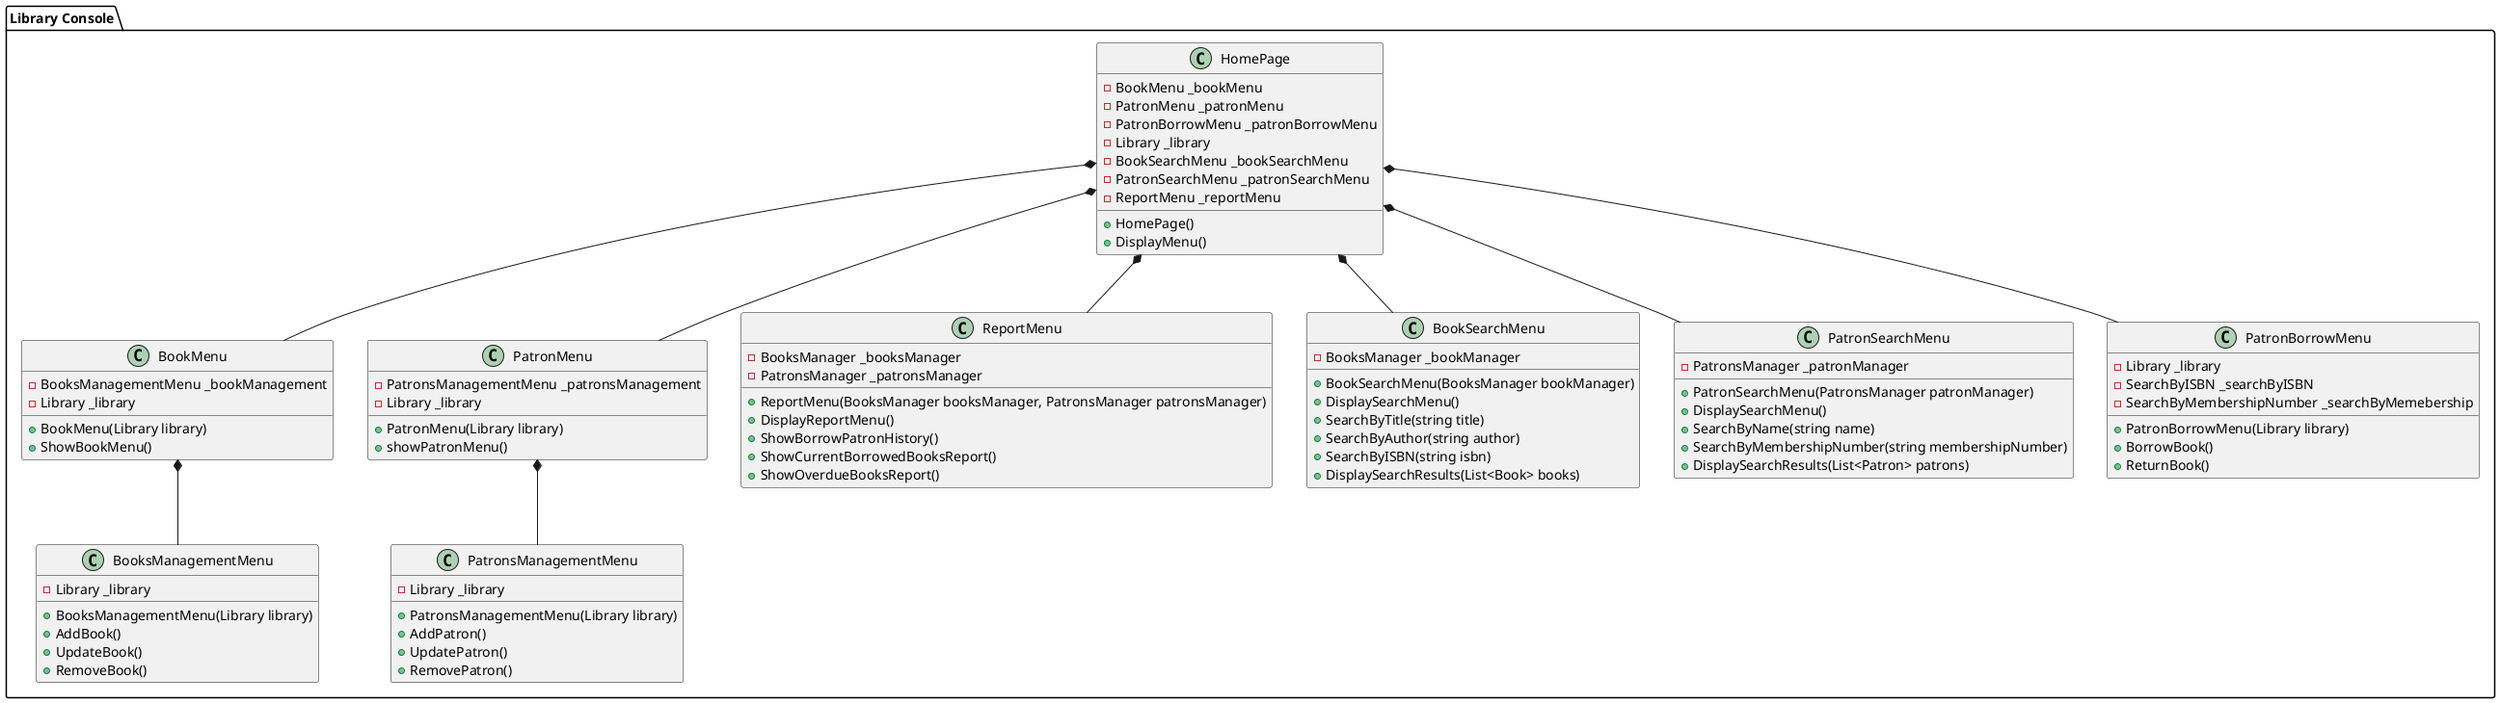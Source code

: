 @startuml Library Console
package "Library Console" {
    class BookMenu {
        - BooksManagementMenu _bookManagement
        - Library _library
        + BookMenu(Library library)
        + ShowBookMenu()
    }

    class BooksManagementMenu {
        - Library _library
        + BooksManagementMenu(Library library)
        + AddBook()
        + UpdateBook()
        + RemoveBook()
    }

    class PatronMenu {
        - PatronsManagementMenu _patronsManagement
        - Library _library
        + PatronMenu(Library library)
        + showPatronMenu()
    }

    class PatronsManagementMenu {
        - Library _library
        + PatronsManagementMenu(Library library)
        + AddPatron()
        + UpdatePatron()
        + RemovePatron()
    }

    class ReportMenu {
        - BooksManager _booksManager
        - PatronsManager _patronsManager
        + ReportMenu(BooksManager booksManager, PatronsManager patronsManager)
        + DisplayReportMenu()
        + ShowBorrowPatronHistory()
        + ShowCurrentBorrowedBooksReport()
        + ShowOverdueBooksReport()
    }

    class BookSearchMenu {
        - BooksManager _bookManager
        + BookSearchMenu(BooksManager bookManager)
        + DisplaySearchMenu()
        + SearchByTitle(string title)
        + SearchByAuthor(string author)
        + SearchByISBN(string isbn)
        + DisplaySearchResults(List<Book> books)
    }

    class PatronSearchMenu {
        - PatronsManager _patronManager
        + PatronSearchMenu(PatronsManager patronManager)
        + DisplaySearchMenu()
        + SearchByName(string name)
        + SearchByMembershipNumber(string membershipNumber)
        + DisplaySearchResults(List<Patron> patrons)
    }
    
    class PatronBorrowMenu {
        - Library _library
        - SearchByISBN _searchByISBN
        - SearchByMembershipNumber _searchByMemebership
        + PatronBorrowMenu(Library library)
        + BorrowBook()
        + ReturnBook()
    }

    class HomePage {
        - BookMenu _bookMenu
        - PatronMenu _patronMenu
        - PatronBorrowMenu _patronBorrowMenu
        - Library _library
        - BookSearchMenu _bookSearchMenu
        - PatronSearchMenu _patronSearchMenu
        - ReportMenu _reportMenu
        + HomePage()
        + DisplayMenu()
    }
}
 
HomePage *-- BookMenu 
HomePage *-- PatronMenu 
HomePage *-- PatronBorrowMenu 
HomePage *-- BookSearchMenu 
HomePage *-- PatronSearchMenu 
HomePage *-- ReportMenu 
BookMenu *-- BooksManagementMenu 
PatronMenu *-- PatronsManagementMenu 
@enduml
